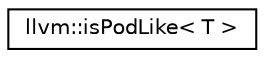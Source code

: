 digraph "Graphical Class Hierarchy"
{
  edge [fontname="Helvetica",fontsize="10",labelfontname="Helvetica",labelfontsize="10"];
  node [fontname="Helvetica",fontsize="10",shape=record];
  rankdir="LR";
  Node1 [label="llvm::isPodLike\< T \>",height=0.2,width=0.4,color="black", fillcolor="white", style="filled",URL="$structllvm_1_1isPodLike.html",tooltip="isPodLike - This is a type trait that is used to determine whether a given type can be copied around ..."];
}
